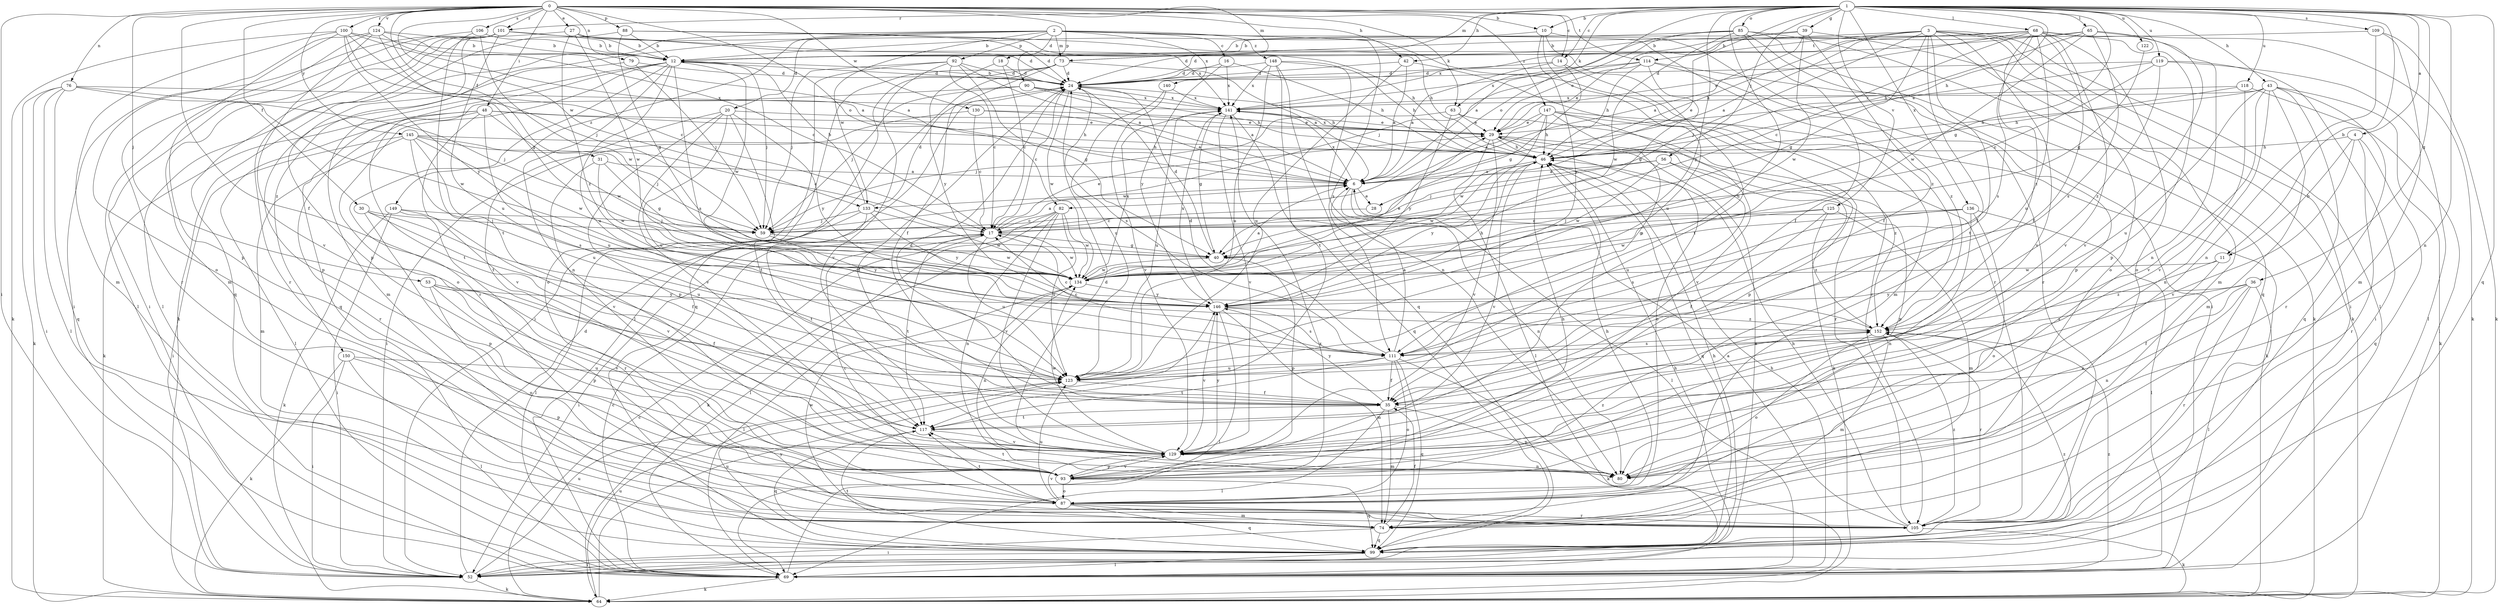 strict digraph  {
0;
1;
2;
3;
4;
6;
10;
11;
12;
14;
16;
17;
18;
20;
24;
27;
28;
29;
30;
31;
35;
36;
39;
40;
42;
43;
46;
48;
52;
53;
56;
59;
63;
64;
65;
68;
69;
73;
74;
76;
79;
80;
82;
85;
87;
88;
90;
92;
93;
99;
100;
101;
105;
106;
109;
111;
114;
117;
118;
119;
122;
123;
124;
125;
129;
130;
133;
134;
136;
140;
141;
145;
146;
147;
148;
149;
150;
152;
0 -> 10  [label=b];
0 -> 14  [label=c];
0 -> 27  [label=e];
0 -> 30  [label=f];
0 -> 31  [label=f];
0 -> 35  [label=f];
0 -> 42  [label=h];
0 -> 48  [label=i];
0 -> 52  [label=i];
0 -> 53  [label=j];
0 -> 63  [label=k];
0 -> 73  [label=m];
0 -> 76  [label=n];
0 -> 79  [label=n];
0 -> 82  [label=o];
0 -> 88  [label=p];
0 -> 90  [label=p];
0 -> 100  [label=r];
0 -> 101  [label=r];
0 -> 106  [label=s];
0 -> 114  [label=t];
0 -> 124  [label=v];
0 -> 130  [label=w];
0 -> 133  [label=w];
0 -> 145  [label=y];
0 -> 147  [label=z];
1 -> 4  [label=a];
1 -> 10  [label=b];
1 -> 11  [label=b];
1 -> 14  [label=c];
1 -> 28  [label=e];
1 -> 36  [label=g];
1 -> 39  [label=g];
1 -> 40  [label=g];
1 -> 42  [label=h];
1 -> 43  [label=h];
1 -> 46  [label=h];
1 -> 56  [label=j];
1 -> 63  [label=k];
1 -> 65  [label=l];
1 -> 68  [label=l];
1 -> 73  [label=m];
1 -> 80  [label=n];
1 -> 82  [label=o];
1 -> 85  [label=o];
1 -> 99  [label=q];
1 -> 101  [label=r];
1 -> 109  [label=s];
1 -> 118  [label=u];
1 -> 119  [label=u];
1 -> 122  [label=u];
1 -> 123  [label=u];
1 -> 125  [label=v];
1 -> 136  [label=x];
1 -> 146  [label=y];
2 -> 16  [label=c];
2 -> 18  [label=d];
2 -> 20  [label=d];
2 -> 64  [label=k];
2 -> 73  [label=m];
2 -> 92  [label=p];
2 -> 105  [label=r];
2 -> 111  [label=s];
2 -> 133  [label=w];
2 -> 140  [label=x];
2 -> 148  [label=z];
2 -> 149  [label=z];
2 -> 150  [label=z];
2 -> 152  [label=z];
3 -> 6  [label=a];
3 -> 24  [label=d];
3 -> 35  [label=f];
3 -> 40  [label=g];
3 -> 46  [label=h];
3 -> 52  [label=i];
3 -> 59  [label=j];
3 -> 69  [label=l];
3 -> 74  [label=m];
3 -> 87  [label=o];
3 -> 114  [label=t];
3 -> 117  [label=t];
3 -> 129  [label=v];
4 -> 11  [label=b];
4 -> 46  [label=h];
4 -> 99  [label=q];
4 -> 105  [label=r];
4 -> 129  [label=v];
6 -> 28  [label=e];
6 -> 69  [label=l];
6 -> 80  [label=n];
6 -> 133  [label=w];
6 -> 141  [label=x];
10 -> 12  [label=b];
10 -> 105  [label=r];
10 -> 117  [label=t];
10 -> 123  [label=u];
10 -> 146  [label=y];
11 -> 80  [label=n];
11 -> 134  [label=w];
11 -> 152  [label=z];
12 -> 24  [label=d];
12 -> 59  [label=j];
12 -> 74  [label=m];
12 -> 80  [label=n];
12 -> 87  [label=o];
12 -> 99  [label=q];
12 -> 105  [label=r];
12 -> 111  [label=s];
12 -> 123  [label=u];
12 -> 134  [label=w];
14 -> 6  [label=a];
14 -> 24  [label=d];
14 -> 40  [label=g];
14 -> 74  [label=m];
16 -> 24  [label=d];
16 -> 46  [label=h];
16 -> 141  [label=x];
16 -> 146  [label=y];
17 -> 6  [label=a];
17 -> 29  [label=e];
17 -> 40  [label=g];
17 -> 52  [label=i];
17 -> 117  [label=t];
17 -> 123  [label=u];
17 -> 134  [label=w];
18 -> 17  [label=c];
18 -> 24  [label=d];
18 -> 146  [label=y];
20 -> 29  [label=e];
20 -> 52  [label=i];
20 -> 93  [label=p];
20 -> 117  [label=t];
20 -> 123  [label=u];
20 -> 129  [label=v];
20 -> 146  [label=y];
24 -> 12  [label=b];
24 -> 17  [label=c];
24 -> 46  [label=h];
24 -> 111  [label=s];
24 -> 134  [label=w];
24 -> 141  [label=x];
27 -> 12  [label=b];
27 -> 24  [label=d];
27 -> 46  [label=h];
27 -> 52  [label=i];
27 -> 134  [label=w];
27 -> 152  [label=z];
28 -> 17  [label=c];
29 -> 46  [label=h];
29 -> 64  [label=k];
29 -> 69  [label=l];
29 -> 87  [label=o];
29 -> 129  [label=v];
29 -> 141  [label=x];
29 -> 152  [label=z];
30 -> 35  [label=f];
30 -> 59  [label=j];
30 -> 93  [label=p];
30 -> 123  [label=u];
31 -> 6  [label=a];
31 -> 40  [label=g];
31 -> 129  [label=v];
31 -> 134  [label=w];
35 -> 24  [label=d];
35 -> 69  [label=l];
35 -> 74  [label=m];
35 -> 80  [label=n];
35 -> 117  [label=t];
35 -> 146  [label=y];
36 -> 35  [label=f];
36 -> 69  [label=l];
36 -> 80  [label=n];
36 -> 105  [label=r];
36 -> 111  [label=s];
36 -> 146  [label=y];
39 -> 6  [label=a];
39 -> 12  [label=b];
39 -> 29  [label=e];
39 -> 35  [label=f];
39 -> 64  [label=k];
39 -> 134  [label=w];
40 -> 24  [label=d];
40 -> 93  [label=p];
40 -> 134  [label=w];
42 -> 6  [label=a];
42 -> 24  [label=d];
42 -> 105  [label=r];
42 -> 123  [label=u];
43 -> 46  [label=h];
43 -> 64  [label=k];
43 -> 74  [label=m];
43 -> 80  [label=n];
43 -> 99  [label=q];
43 -> 105  [label=r];
43 -> 123  [label=u];
43 -> 129  [label=v];
43 -> 141  [label=x];
46 -> 6  [label=a];
46 -> 99  [label=q];
46 -> 129  [label=v];
46 -> 134  [label=w];
46 -> 146  [label=y];
48 -> 29  [label=e];
48 -> 46  [label=h];
48 -> 64  [label=k];
48 -> 69  [label=l];
48 -> 105  [label=r];
48 -> 123  [label=u];
48 -> 129  [label=v];
48 -> 134  [label=w];
52 -> 24  [label=d];
52 -> 46  [label=h];
52 -> 64  [label=k];
52 -> 123  [label=u];
52 -> 152  [label=z];
53 -> 35  [label=f];
53 -> 87  [label=o];
53 -> 93  [label=p];
53 -> 129  [label=v];
53 -> 146  [label=y];
56 -> 6  [label=a];
56 -> 59  [label=j];
56 -> 93  [label=p];
56 -> 123  [label=u];
56 -> 134  [label=w];
59 -> 134  [label=w];
59 -> 146  [label=y];
63 -> 29  [label=e];
63 -> 59  [label=j];
63 -> 105  [label=r];
63 -> 146  [label=y];
64 -> 17  [label=c];
64 -> 123  [label=u];
64 -> 146  [label=y];
65 -> 12  [label=b];
65 -> 46  [label=h];
65 -> 64  [label=k];
65 -> 111  [label=s];
65 -> 129  [label=v];
65 -> 134  [label=w];
65 -> 141  [label=x];
68 -> 12  [label=b];
68 -> 17  [label=c];
68 -> 24  [label=d];
68 -> 29  [label=e];
68 -> 35  [label=f];
68 -> 80  [label=n];
68 -> 87  [label=o];
68 -> 93  [label=p];
68 -> 111  [label=s];
68 -> 123  [label=u];
68 -> 129  [label=v];
68 -> 152  [label=z];
69 -> 17  [label=c];
69 -> 46  [label=h];
69 -> 64  [label=k];
69 -> 141  [label=x];
69 -> 152  [label=z];
73 -> 6  [label=a];
73 -> 24  [label=d];
73 -> 35  [label=f];
73 -> 52  [label=i];
73 -> 69  [label=l];
73 -> 99  [label=q];
74 -> 35  [label=f];
74 -> 52  [label=i];
74 -> 99  [label=q];
74 -> 134  [label=w];
76 -> 52  [label=i];
76 -> 59  [label=j];
76 -> 64  [label=k];
76 -> 69  [label=l];
76 -> 99  [label=q];
76 -> 134  [label=w];
76 -> 141  [label=x];
79 -> 24  [label=d];
79 -> 59  [label=j];
79 -> 93  [label=p];
80 -> 24  [label=d];
82 -> 17  [label=c];
82 -> 64  [label=k];
82 -> 69  [label=l];
82 -> 80  [label=n];
82 -> 123  [label=u];
82 -> 129  [label=v];
82 -> 134  [label=w];
85 -> 6  [label=a];
85 -> 12  [label=b];
85 -> 35  [label=f];
85 -> 52  [label=i];
85 -> 59  [label=j];
85 -> 64  [label=k];
85 -> 99  [label=q];
85 -> 134  [label=w];
87 -> 17  [label=c];
87 -> 46  [label=h];
87 -> 74  [label=m];
87 -> 99  [label=q];
87 -> 105  [label=r];
87 -> 117  [label=t];
87 -> 123  [label=u];
87 -> 129  [label=v];
88 -> 12  [label=b];
88 -> 24  [label=d];
88 -> 40  [label=g];
88 -> 46  [label=h];
88 -> 69  [label=l];
90 -> 6  [label=a];
90 -> 46  [label=h];
90 -> 59  [label=j];
90 -> 117  [label=t];
90 -> 141  [label=x];
92 -> 6  [label=a];
92 -> 17  [label=c];
92 -> 24  [label=d];
92 -> 40  [label=g];
92 -> 59  [label=j];
92 -> 87  [label=o];
92 -> 129  [label=v];
93 -> 46  [label=h];
93 -> 87  [label=o];
93 -> 99  [label=q];
93 -> 117  [label=t];
93 -> 129  [label=v];
93 -> 152  [label=z];
99 -> 29  [label=e];
99 -> 46  [label=h];
99 -> 52  [label=i];
99 -> 69  [label=l];
99 -> 117  [label=t];
99 -> 123  [label=u];
100 -> 6  [label=a];
100 -> 12  [label=b];
100 -> 17  [label=c];
100 -> 59  [label=j];
100 -> 64  [label=k];
100 -> 74  [label=m];
100 -> 93  [label=p];
100 -> 146  [label=y];
101 -> 12  [label=b];
101 -> 52  [label=i];
101 -> 74  [label=m];
101 -> 93  [label=p];
101 -> 99  [label=q];
101 -> 105  [label=r];
101 -> 123  [label=u];
101 -> 141  [label=x];
105 -> 6  [label=a];
105 -> 46  [label=h];
105 -> 64  [label=k];
105 -> 152  [label=z];
106 -> 12  [label=b];
106 -> 69  [label=l];
106 -> 117  [label=t];
106 -> 134  [label=w];
109 -> 12  [label=b];
109 -> 64  [label=k];
109 -> 74  [label=m];
109 -> 80  [label=n];
111 -> 6  [label=a];
111 -> 17  [label=c];
111 -> 24  [label=d];
111 -> 35  [label=f];
111 -> 64  [label=k];
111 -> 87  [label=o];
111 -> 99  [label=q];
111 -> 117  [label=t];
111 -> 123  [label=u];
114 -> 24  [label=d];
114 -> 29  [label=e];
114 -> 40  [label=g];
114 -> 46  [label=h];
114 -> 93  [label=p];
114 -> 141  [label=x];
114 -> 152  [label=z];
117 -> 99  [label=q];
117 -> 129  [label=v];
118 -> 46  [label=h];
118 -> 69  [label=l];
118 -> 129  [label=v];
118 -> 141  [label=x];
119 -> 17  [label=c];
119 -> 24  [label=d];
119 -> 29  [label=e];
119 -> 52  [label=i];
119 -> 69  [label=l];
119 -> 152  [label=z];
122 -> 40  [label=g];
123 -> 35  [label=f];
124 -> 6  [label=a];
124 -> 12  [label=b];
124 -> 17  [label=c];
124 -> 40  [label=g];
124 -> 87  [label=o];
124 -> 105  [label=r];
124 -> 129  [label=v];
125 -> 17  [label=c];
125 -> 35  [label=f];
125 -> 40  [label=g];
125 -> 74  [label=m];
125 -> 152  [label=z];
129 -> 24  [label=d];
129 -> 80  [label=n];
129 -> 93  [label=p];
129 -> 134  [label=w];
129 -> 146  [label=y];
130 -> 6  [label=a];
130 -> 17  [label=c];
130 -> 29  [label=e];
130 -> 117  [label=t];
133 -> 12  [label=b];
133 -> 24  [label=d];
133 -> 59  [label=j];
133 -> 69  [label=l];
133 -> 117  [label=t];
133 -> 134  [label=w];
133 -> 146  [label=y];
134 -> 6  [label=a];
134 -> 29  [label=e];
134 -> 69  [label=l];
134 -> 80  [label=n];
134 -> 141  [label=x];
134 -> 146  [label=y];
136 -> 59  [label=j];
136 -> 69  [label=l];
136 -> 80  [label=n];
136 -> 87  [label=o];
136 -> 111  [label=s];
136 -> 134  [label=w];
140 -> 123  [label=u];
140 -> 129  [label=v];
140 -> 141  [label=x];
141 -> 29  [label=e];
141 -> 40  [label=g];
141 -> 99  [label=q];
141 -> 123  [label=u];
141 -> 129  [label=v];
145 -> 17  [label=c];
145 -> 46  [label=h];
145 -> 52  [label=i];
145 -> 59  [label=j];
145 -> 74  [label=m];
145 -> 111  [label=s];
145 -> 123  [label=u];
145 -> 134  [label=w];
146 -> 46  [label=h];
146 -> 69  [label=l];
146 -> 74  [label=m];
146 -> 111  [label=s];
146 -> 129  [label=v];
146 -> 141  [label=x];
146 -> 152  [label=z];
147 -> 6  [label=a];
147 -> 29  [label=e];
147 -> 46  [label=h];
147 -> 64  [label=k];
147 -> 93  [label=p];
147 -> 111  [label=s];
147 -> 129  [label=v];
147 -> 134  [label=w];
148 -> 24  [label=d];
148 -> 46  [label=h];
148 -> 80  [label=n];
148 -> 99  [label=q];
148 -> 117  [label=t];
148 -> 123  [label=u];
148 -> 141  [label=x];
149 -> 52  [label=i];
149 -> 59  [label=j];
149 -> 64  [label=k];
149 -> 105  [label=r];
149 -> 129  [label=v];
150 -> 52  [label=i];
150 -> 64  [label=k];
150 -> 69  [label=l];
150 -> 93  [label=p];
150 -> 123  [label=u];
152 -> 17  [label=c];
152 -> 74  [label=m];
152 -> 87  [label=o];
152 -> 105  [label=r];
152 -> 111  [label=s];
}
